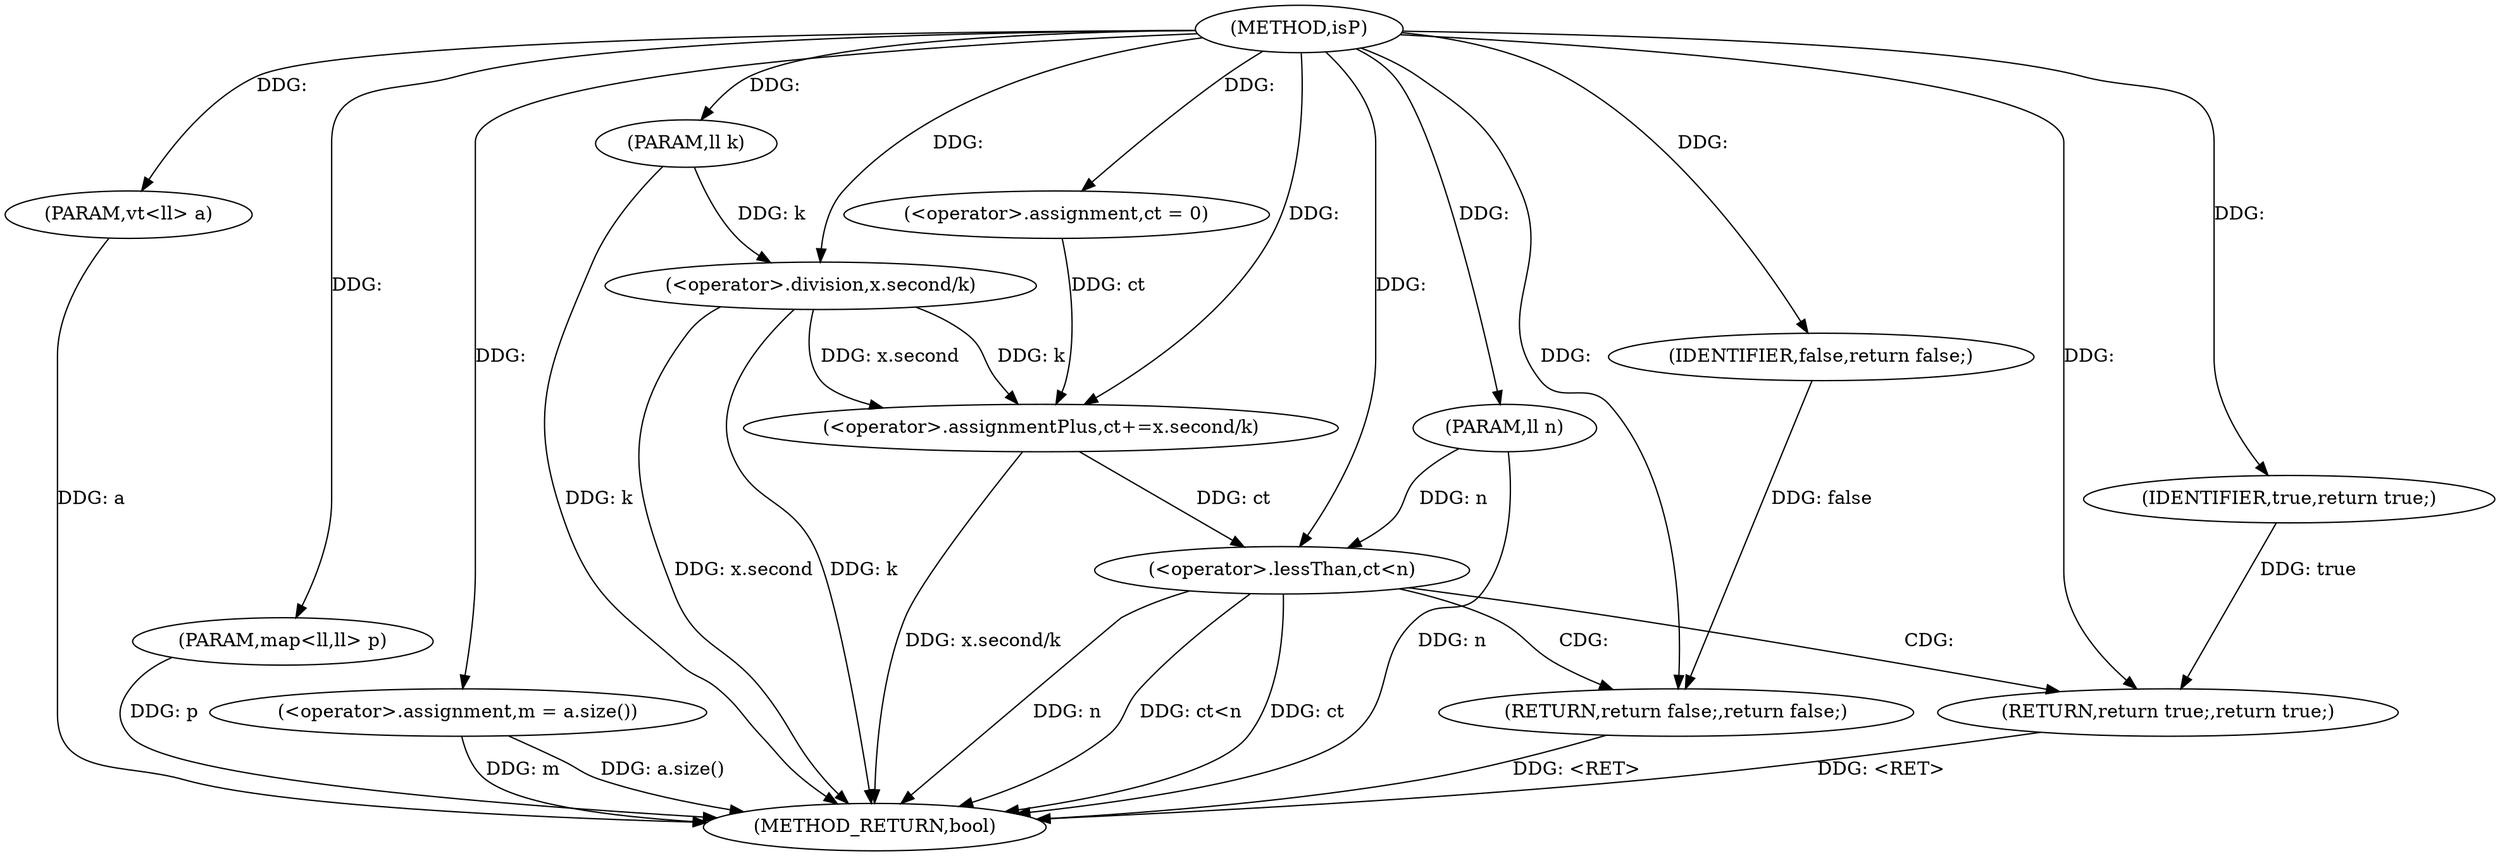 digraph "isP" {  
"1000568" [label = "(METHOD,isP)" ]
"1000600" [label = "(METHOD_RETURN,bool)" ]
"1000569" [label = "(PARAM,vt<ll> a)" ]
"1000570" [label = "(PARAM,ll n)" ]
"1000571" [label = "(PARAM,ll k)" ]
"1000572" [label = "(PARAM,map<ll,ll> p)" ]
"1000575" [label = "(<operator>.assignment,m = a.size())" ]
"1000579" [label = "(<operator>.assignment,ct = 0)" ]
"1000584" [label = "(<operator>.assignmentPlus,ct+=x.second/k)" ]
"1000592" [label = "(<operator>.lessThan,ct<n)" ]
"1000595" [label = "(RETURN,return false;,return false;)" ]
"1000596" [label = "(IDENTIFIER,false,return false;)" ]
"1000598" [label = "(RETURN,return true;,return true;)" ]
"1000586" [label = "(<operator>.division,x.second/k)" ]
"1000599" [label = "(IDENTIFIER,true,return true;)" ]
  "1000569" -> "1000600"  [ label = "DDG: a"] 
  "1000570" -> "1000600"  [ label = "DDG: n"] 
  "1000571" -> "1000600"  [ label = "DDG: k"] 
  "1000572" -> "1000600"  [ label = "DDG: p"] 
  "1000575" -> "1000600"  [ label = "DDG: m"] 
  "1000575" -> "1000600"  [ label = "DDG: a.size()"] 
  "1000586" -> "1000600"  [ label = "DDG: x.second"] 
  "1000586" -> "1000600"  [ label = "DDG: k"] 
  "1000584" -> "1000600"  [ label = "DDG: x.second/k"] 
  "1000592" -> "1000600"  [ label = "DDG: ct"] 
  "1000592" -> "1000600"  [ label = "DDG: n"] 
  "1000592" -> "1000600"  [ label = "DDG: ct<n"] 
  "1000595" -> "1000600"  [ label = "DDG: <RET>"] 
  "1000598" -> "1000600"  [ label = "DDG: <RET>"] 
  "1000568" -> "1000569"  [ label = "DDG: "] 
  "1000568" -> "1000570"  [ label = "DDG: "] 
  "1000568" -> "1000571"  [ label = "DDG: "] 
  "1000568" -> "1000572"  [ label = "DDG: "] 
  "1000568" -> "1000575"  [ label = "DDG: "] 
  "1000568" -> "1000579"  [ label = "DDG: "] 
  "1000586" -> "1000584"  [ label = "DDG: k"] 
  "1000586" -> "1000584"  [ label = "DDG: x.second"] 
  "1000596" -> "1000595"  [ label = "DDG: false"] 
  "1000568" -> "1000595"  [ label = "DDG: "] 
  "1000579" -> "1000584"  [ label = "DDG: ct"] 
  "1000568" -> "1000584"  [ label = "DDG: "] 
  "1000584" -> "1000592"  [ label = "DDG: ct"] 
  "1000568" -> "1000592"  [ label = "DDG: "] 
  "1000570" -> "1000592"  [ label = "DDG: n"] 
  "1000568" -> "1000596"  [ label = "DDG: "] 
  "1000599" -> "1000598"  [ label = "DDG: true"] 
  "1000568" -> "1000598"  [ label = "DDG: "] 
  "1000571" -> "1000586"  [ label = "DDG: k"] 
  "1000568" -> "1000586"  [ label = "DDG: "] 
  "1000568" -> "1000599"  [ label = "DDG: "] 
  "1000592" -> "1000598"  [ label = "CDG: "] 
  "1000592" -> "1000595"  [ label = "CDG: "] 
}
